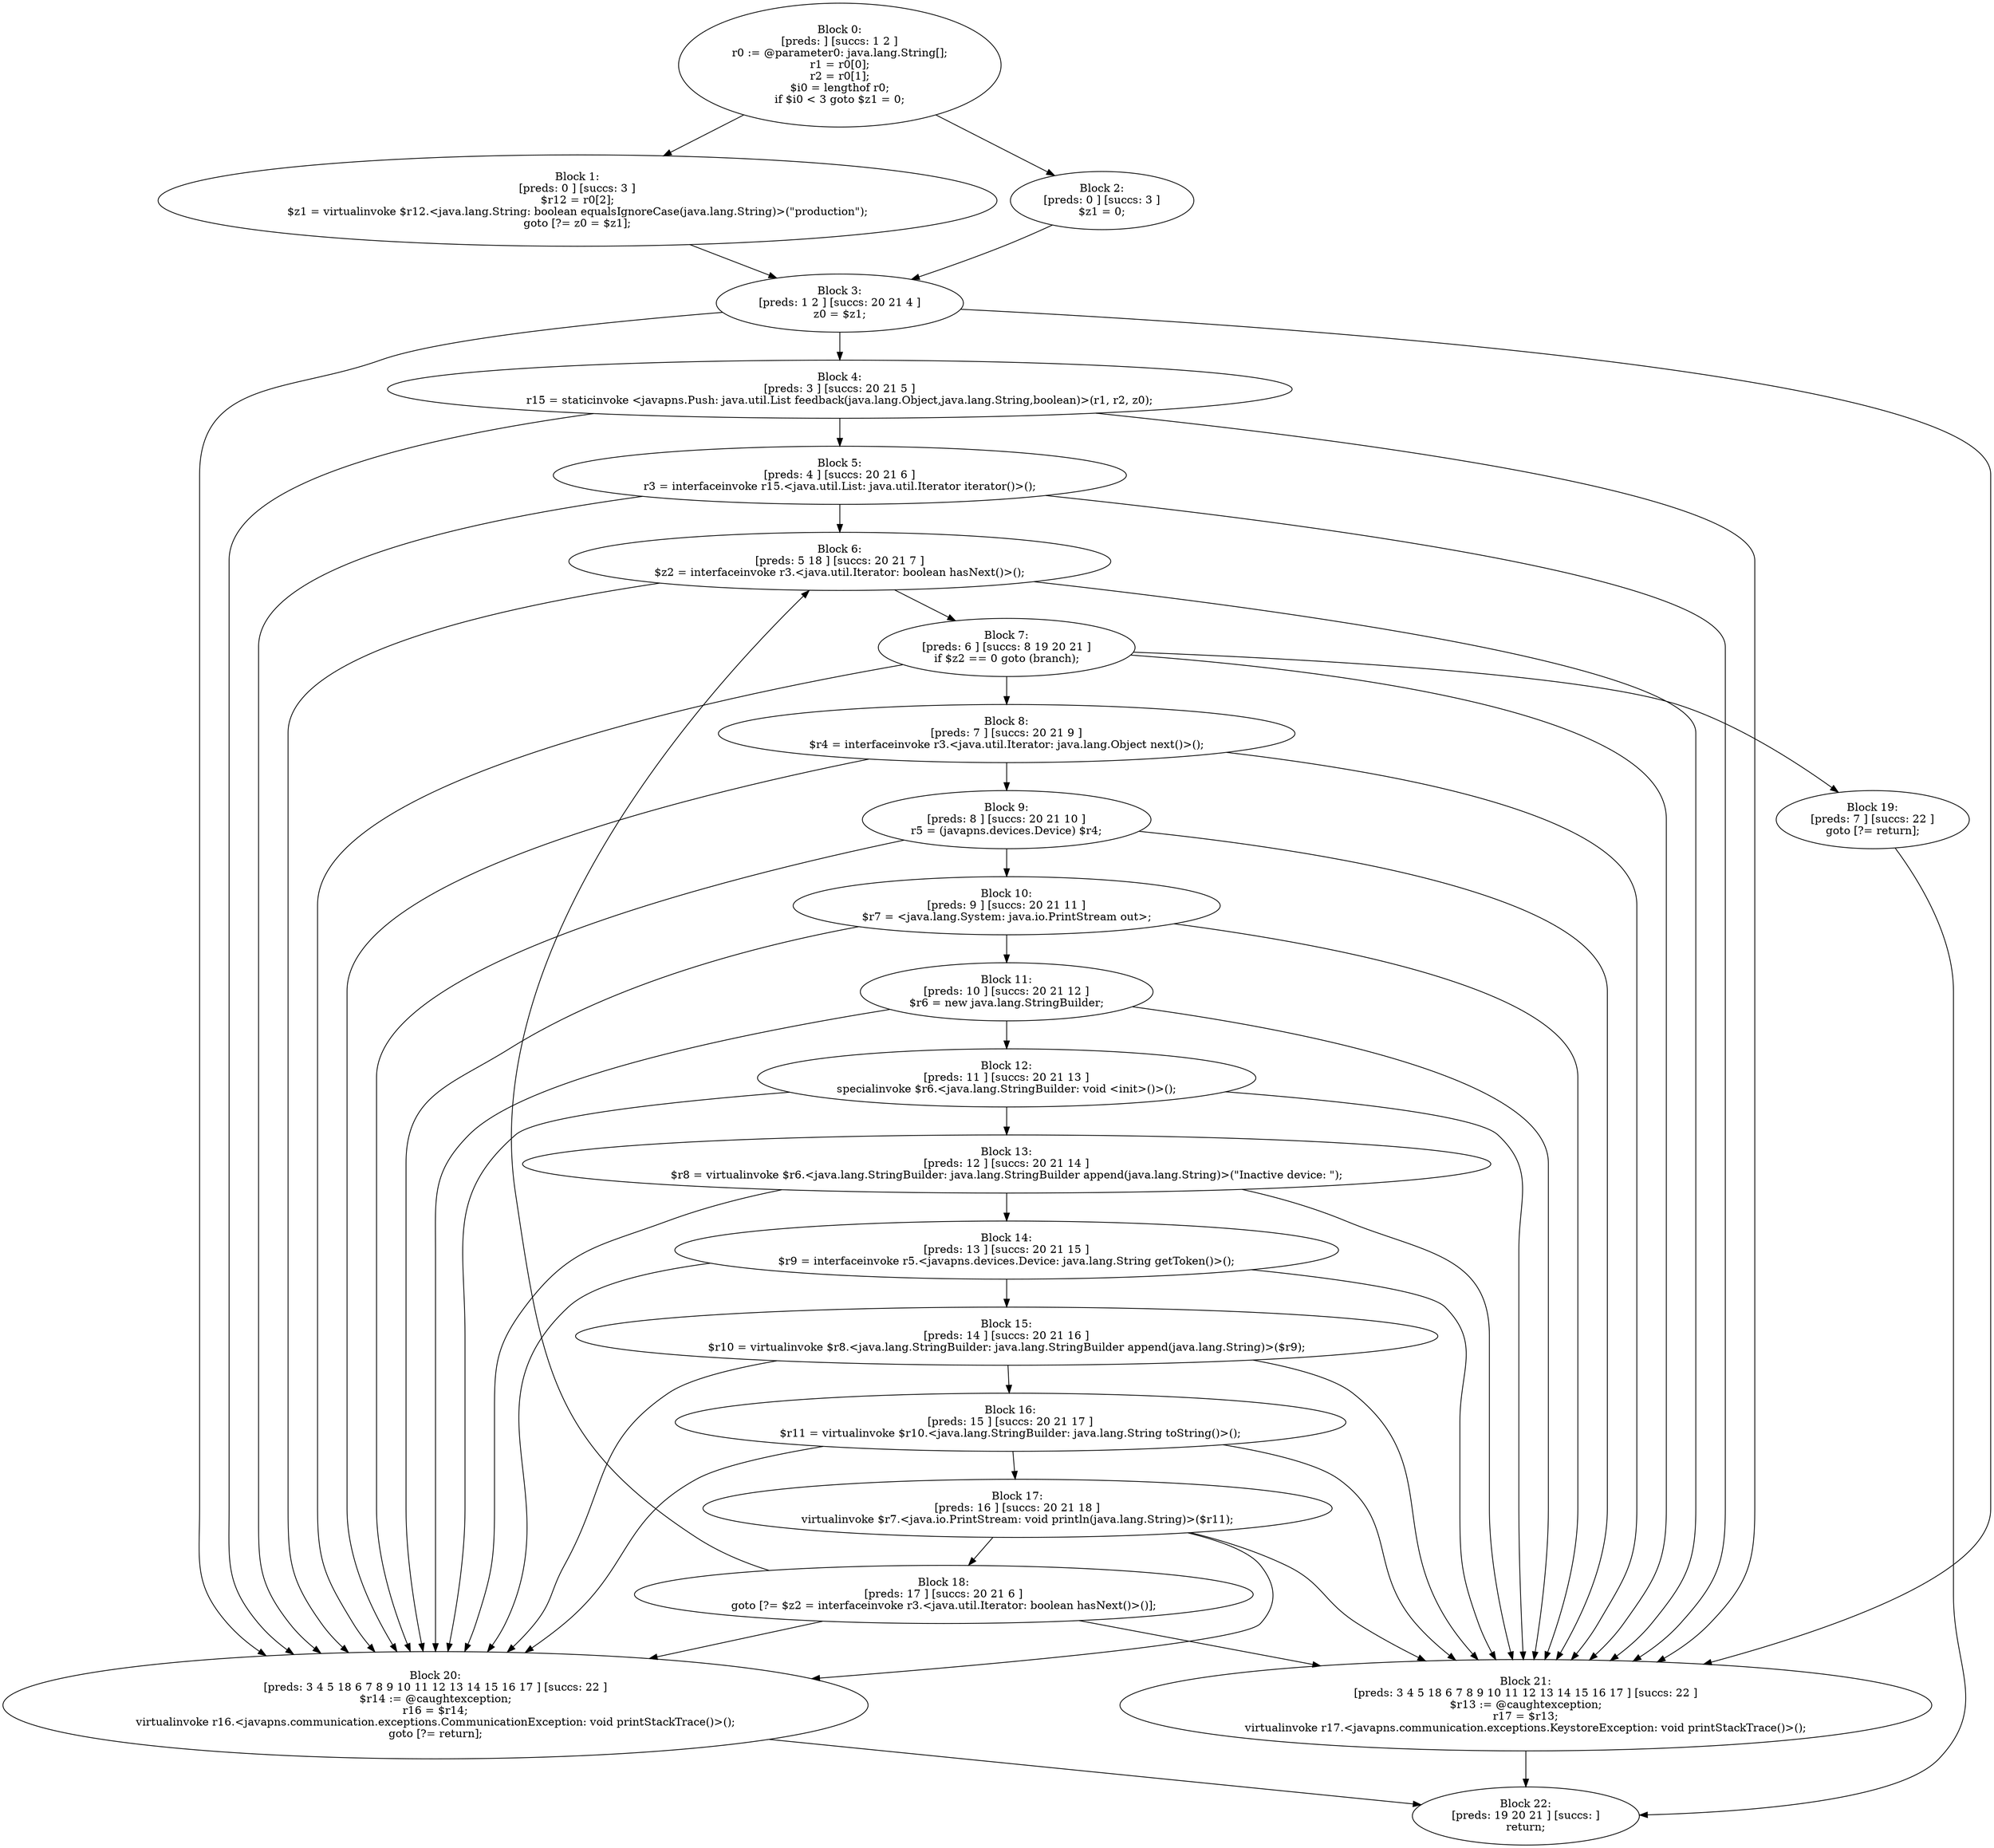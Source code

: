 digraph "unitGraph" {
    "Block 0:
[preds: ] [succs: 1 2 ]
r0 := @parameter0: java.lang.String[];
r1 = r0[0];
r2 = r0[1];
$i0 = lengthof r0;
if $i0 < 3 goto $z1 = 0;
"
    "Block 1:
[preds: 0 ] [succs: 3 ]
$r12 = r0[2];
$z1 = virtualinvoke $r12.<java.lang.String: boolean equalsIgnoreCase(java.lang.String)>(\"production\");
goto [?= z0 = $z1];
"
    "Block 2:
[preds: 0 ] [succs: 3 ]
$z1 = 0;
"
    "Block 3:
[preds: 1 2 ] [succs: 20 21 4 ]
z0 = $z1;
"
    "Block 4:
[preds: 3 ] [succs: 20 21 5 ]
r15 = staticinvoke <javapns.Push: java.util.List feedback(java.lang.Object,java.lang.String,boolean)>(r1, r2, z0);
"
    "Block 5:
[preds: 4 ] [succs: 20 21 6 ]
r3 = interfaceinvoke r15.<java.util.List: java.util.Iterator iterator()>();
"
    "Block 6:
[preds: 5 18 ] [succs: 20 21 7 ]
$z2 = interfaceinvoke r3.<java.util.Iterator: boolean hasNext()>();
"
    "Block 7:
[preds: 6 ] [succs: 8 19 20 21 ]
if $z2 == 0 goto (branch);
"
    "Block 8:
[preds: 7 ] [succs: 20 21 9 ]
$r4 = interfaceinvoke r3.<java.util.Iterator: java.lang.Object next()>();
"
    "Block 9:
[preds: 8 ] [succs: 20 21 10 ]
r5 = (javapns.devices.Device) $r4;
"
    "Block 10:
[preds: 9 ] [succs: 20 21 11 ]
$r7 = <java.lang.System: java.io.PrintStream out>;
"
    "Block 11:
[preds: 10 ] [succs: 20 21 12 ]
$r6 = new java.lang.StringBuilder;
"
    "Block 12:
[preds: 11 ] [succs: 20 21 13 ]
specialinvoke $r6.<java.lang.StringBuilder: void <init>()>();
"
    "Block 13:
[preds: 12 ] [succs: 20 21 14 ]
$r8 = virtualinvoke $r6.<java.lang.StringBuilder: java.lang.StringBuilder append(java.lang.String)>(\"Inactive device: \");
"
    "Block 14:
[preds: 13 ] [succs: 20 21 15 ]
$r9 = interfaceinvoke r5.<javapns.devices.Device: java.lang.String getToken()>();
"
    "Block 15:
[preds: 14 ] [succs: 20 21 16 ]
$r10 = virtualinvoke $r8.<java.lang.StringBuilder: java.lang.StringBuilder append(java.lang.String)>($r9);
"
    "Block 16:
[preds: 15 ] [succs: 20 21 17 ]
$r11 = virtualinvoke $r10.<java.lang.StringBuilder: java.lang.String toString()>();
"
    "Block 17:
[preds: 16 ] [succs: 20 21 18 ]
virtualinvoke $r7.<java.io.PrintStream: void println(java.lang.String)>($r11);
"
    "Block 18:
[preds: 17 ] [succs: 20 21 6 ]
goto [?= $z2 = interfaceinvoke r3.<java.util.Iterator: boolean hasNext()>()];
"
    "Block 19:
[preds: 7 ] [succs: 22 ]
goto [?= return];
"
    "Block 20:
[preds: 3 4 5 18 6 7 8 9 10 11 12 13 14 15 16 17 ] [succs: 22 ]
$r14 := @caughtexception;
r16 = $r14;
virtualinvoke r16.<javapns.communication.exceptions.CommunicationException: void printStackTrace()>();
goto [?= return];
"
    "Block 21:
[preds: 3 4 5 18 6 7 8 9 10 11 12 13 14 15 16 17 ] [succs: 22 ]
$r13 := @caughtexception;
r17 = $r13;
virtualinvoke r17.<javapns.communication.exceptions.KeystoreException: void printStackTrace()>();
"
    "Block 22:
[preds: 19 20 21 ] [succs: ]
return;
"
    "Block 0:
[preds: ] [succs: 1 2 ]
r0 := @parameter0: java.lang.String[];
r1 = r0[0];
r2 = r0[1];
$i0 = lengthof r0;
if $i0 < 3 goto $z1 = 0;
"->"Block 1:
[preds: 0 ] [succs: 3 ]
$r12 = r0[2];
$z1 = virtualinvoke $r12.<java.lang.String: boolean equalsIgnoreCase(java.lang.String)>(\"production\");
goto [?= z0 = $z1];
";
    "Block 0:
[preds: ] [succs: 1 2 ]
r0 := @parameter0: java.lang.String[];
r1 = r0[0];
r2 = r0[1];
$i0 = lengthof r0;
if $i0 < 3 goto $z1 = 0;
"->"Block 2:
[preds: 0 ] [succs: 3 ]
$z1 = 0;
";
    "Block 1:
[preds: 0 ] [succs: 3 ]
$r12 = r0[2];
$z1 = virtualinvoke $r12.<java.lang.String: boolean equalsIgnoreCase(java.lang.String)>(\"production\");
goto [?= z0 = $z1];
"->"Block 3:
[preds: 1 2 ] [succs: 20 21 4 ]
z0 = $z1;
";
    "Block 2:
[preds: 0 ] [succs: 3 ]
$z1 = 0;
"->"Block 3:
[preds: 1 2 ] [succs: 20 21 4 ]
z0 = $z1;
";
    "Block 3:
[preds: 1 2 ] [succs: 20 21 4 ]
z0 = $z1;
"->"Block 20:
[preds: 3 4 5 18 6 7 8 9 10 11 12 13 14 15 16 17 ] [succs: 22 ]
$r14 := @caughtexception;
r16 = $r14;
virtualinvoke r16.<javapns.communication.exceptions.CommunicationException: void printStackTrace()>();
goto [?= return];
";
    "Block 3:
[preds: 1 2 ] [succs: 20 21 4 ]
z0 = $z1;
"->"Block 21:
[preds: 3 4 5 18 6 7 8 9 10 11 12 13 14 15 16 17 ] [succs: 22 ]
$r13 := @caughtexception;
r17 = $r13;
virtualinvoke r17.<javapns.communication.exceptions.KeystoreException: void printStackTrace()>();
";
    "Block 3:
[preds: 1 2 ] [succs: 20 21 4 ]
z0 = $z1;
"->"Block 4:
[preds: 3 ] [succs: 20 21 5 ]
r15 = staticinvoke <javapns.Push: java.util.List feedback(java.lang.Object,java.lang.String,boolean)>(r1, r2, z0);
";
    "Block 4:
[preds: 3 ] [succs: 20 21 5 ]
r15 = staticinvoke <javapns.Push: java.util.List feedback(java.lang.Object,java.lang.String,boolean)>(r1, r2, z0);
"->"Block 20:
[preds: 3 4 5 18 6 7 8 9 10 11 12 13 14 15 16 17 ] [succs: 22 ]
$r14 := @caughtexception;
r16 = $r14;
virtualinvoke r16.<javapns.communication.exceptions.CommunicationException: void printStackTrace()>();
goto [?= return];
";
    "Block 4:
[preds: 3 ] [succs: 20 21 5 ]
r15 = staticinvoke <javapns.Push: java.util.List feedback(java.lang.Object,java.lang.String,boolean)>(r1, r2, z0);
"->"Block 21:
[preds: 3 4 5 18 6 7 8 9 10 11 12 13 14 15 16 17 ] [succs: 22 ]
$r13 := @caughtexception;
r17 = $r13;
virtualinvoke r17.<javapns.communication.exceptions.KeystoreException: void printStackTrace()>();
";
    "Block 4:
[preds: 3 ] [succs: 20 21 5 ]
r15 = staticinvoke <javapns.Push: java.util.List feedback(java.lang.Object,java.lang.String,boolean)>(r1, r2, z0);
"->"Block 5:
[preds: 4 ] [succs: 20 21 6 ]
r3 = interfaceinvoke r15.<java.util.List: java.util.Iterator iterator()>();
";
    "Block 5:
[preds: 4 ] [succs: 20 21 6 ]
r3 = interfaceinvoke r15.<java.util.List: java.util.Iterator iterator()>();
"->"Block 20:
[preds: 3 4 5 18 6 7 8 9 10 11 12 13 14 15 16 17 ] [succs: 22 ]
$r14 := @caughtexception;
r16 = $r14;
virtualinvoke r16.<javapns.communication.exceptions.CommunicationException: void printStackTrace()>();
goto [?= return];
";
    "Block 5:
[preds: 4 ] [succs: 20 21 6 ]
r3 = interfaceinvoke r15.<java.util.List: java.util.Iterator iterator()>();
"->"Block 21:
[preds: 3 4 5 18 6 7 8 9 10 11 12 13 14 15 16 17 ] [succs: 22 ]
$r13 := @caughtexception;
r17 = $r13;
virtualinvoke r17.<javapns.communication.exceptions.KeystoreException: void printStackTrace()>();
";
    "Block 5:
[preds: 4 ] [succs: 20 21 6 ]
r3 = interfaceinvoke r15.<java.util.List: java.util.Iterator iterator()>();
"->"Block 6:
[preds: 5 18 ] [succs: 20 21 7 ]
$z2 = interfaceinvoke r3.<java.util.Iterator: boolean hasNext()>();
";
    "Block 6:
[preds: 5 18 ] [succs: 20 21 7 ]
$z2 = interfaceinvoke r3.<java.util.Iterator: boolean hasNext()>();
"->"Block 20:
[preds: 3 4 5 18 6 7 8 9 10 11 12 13 14 15 16 17 ] [succs: 22 ]
$r14 := @caughtexception;
r16 = $r14;
virtualinvoke r16.<javapns.communication.exceptions.CommunicationException: void printStackTrace()>();
goto [?= return];
";
    "Block 6:
[preds: 5 18 ] [succs: 20 21 7 ]
$z2 = interfaceinvoke r3.<java.util.Iterator: boolean hasNext()>();
"->"Block 21:
[preds: 3 4 5 18 6 7 8 9 10 11 12 13 14 15 16 17 ] [succs: 22 ]
$r13 := @caughtexception;
r17 = $r13;
virtualinvoke r17.<javapns.communication.exceptions.KeystoreException: void printStackTrace()>();
";
    "Block 6:
[preds: 5 18 ] [succs: 20 21 7 ]
$z2 = interfaceinvoke r3.<java.util.Iterator: boolean hasNext()>();
"->"Block 7:
[preds: 6 ] [succs: 8 19 20 21 ]
if $z2 == 0 goto (branch);
";
    "Block 7:
[preds: 6 ] [succs: 8 19 20 21 ]
if $z2 == 0 goto (branch);
"->"Block 8:
[preds: 7 ] [succs: 20 21 9 ]
$r4 = interfaceinvoke r3.<java.util.Iterator: java.lang.Object next()>();
";
    "Block 7:
[preds: 6 ] [succs: 8 19 20 21 ]
if $z2 == 0 goto (branch);
"->"Block 19:
[preds: 7 ] [succs: 22 ]
goto [?= return];
";
    "Block 7:
[preds: 6 ] [succs: 8 19 20 21 ]
if $z2 == 0 goto (branch);
"->"Block 20:
[preds: 3 4 5 18 6 7 8 9 10 11 12 13 14 15 16 17 ] [succs: 22 ]
$r14 := @caughtexception;
r16 = $r14;
virtualinvoke r16.<javapns.communication.exceptions.CommunicationException: void printStackTrace()>();
goto [?= return];
";
    "Block 7:
[preds: 6 ] [succs: 8 19 20 21 ]
if $z2 == 0 goto (branch);
"->"Block 21:
[preds: 3 4 5 18 6 7 8 9 10 11 12 13 14 15 16 17 ] [succs: 22 ]
$r13 := @caughtexception;
r17 = $r13;
virtualinvoke r17.<javapns.communication.exceptions.KeystoreException: void printStackTrace()>();
";
    "Block 8:
[preds: 7 ] [succs: 20 21 9 ]
$r4 = interfaceinvoke r3.<java.util.Iterator: java.lang.Object next()>();
"->"Block 20:
[preds: 3 4 5 18 6 7 8 9 10 11 12 13 14 15 16 17 ] [succs: 22 ]
$r14 := @caughtexception;
r16 = $r14;
virtualinvoke r16.<javapns.communication.exceptions.CommunicationException: void printStackTrace()>();
goto [?= return];
";
    "Block 8:
[preds: 7 ] [succs: 20 21 9 ]
$r4 = interfaceinvoke r3.<java.util.Iterator: java.lang.Object next()>();
"->"Block 21:
[preds: 3 4 5 18 6 7 8 9 10 11 12 13 14 15 16 17 ] [succs: 22 ]
$r13 := @caughtexception;
r17 = $r13;
virtualinvoke r17.<javapns.communication.exceptions.KeystoreException: void printStackTrace()>();
";
    "Block 8:
[preds: 7 ] [succs: 20 21 9 ]
$r4 = interfaceinvoke r3.<java.util.Iterator: java.lang.Object next()>();
"->"Block 9:
[preds: 8 ] [succs: 20 21 10 ]
r5 = (javapns.devices.Device) $r4;
";
    "Block 9:
[preds: 8 ] [succs: 20 21 10 ]
r5 = (javapns.devices.Device) $r4;
"->"Block 20:
[preds: 3 4 5 18 6 7 8 9 10 11 12 13 14 15 16 17 ] [succs: 22 ]
$r14 := @caughtexception;
r16 = $r14;
virtualinvoke r16.<javapns.communication.exceptions.CommunicationException: void printStackTrace()>();
goto [?= return];
";
    "Block 9:
[preds: 8 ] [succs: 20 21 10 ]
r5 = (javapns.devices.Device) $r4;
"->"Block 21:
[preds: 3 4 5 18 6 7 8 9 10 11 12 13 14 15 16 17 ] [succs: 22 ]
$r13 := @caughtexception;
r17 = $r13;
virtualinvoke r17.<javapns.communication.exceptions.KeystoreException: void printStackTrace()>();
";
    "Block 9:
[preds: 8 ] [succs: 20 21 10 ]
r5 = (javapns.devices.Device) $r4;
"->"Block 10:
[preds: 9 ] [succs: 20 21 11 ]
$r7 = <java.lang.System: java.io.PrintStream out>;
";
    "Block 10:
[preds: 9 ] [succs: 20 21 11 ]
$r7 = <java.lang.System: java.io.PrintStream out>;
"->"Block 20:
[preds: 3 4 5 18 6 7 8 9 10 11 12 13 14 15 16 17 ] [succs: 22 ]
$r14 := @caughtexception;
r16 = $r14;
virtualinvoke r16.<javapns.communication.exceptions.CommunicationException: void printStackTrace()>();
goto [?= return];
";
    "Block 10:
[preds: 9 ] [succs: 20 21 11 ]
$r7 = <java.lang.System: java.io.PrintStream out>;
"->"Block 21:
[preds: 3 4 5 18 6 7 8 9 10 11 12 13 14 15 16 17 ] [succs: 22 ]
$r13 := @caughtexception;
r17 = $r13;
virtualinvoke r17.<javapns.communication.exceptions.KeystoreException: void printStackTrace()>();
";
    "Block 10:
[preds: 9 ] [succs: 20 21 11 ]
$r7 = <java.lang.System: java.io.PrintStream out>;
"->"Block 11:
[preds: 10 ] [succs: 20 21 12 ]
$r6 = new java.lang.StringBuilder;
";
    "Block 11:
[preds: 10 ] [succs: 20 21 12 ]
$r6 = new java.lang.StringBuilder;
"->"Block 20:
[preds: 3 4 5 18 6 7 8 9 10 11 12 13 14 15 16 17 ] [succs: 22 ]
$r14 := @caughtexception;
r16 = $r14;
virtualinvoke r16.<javapns.communication.exceptions.CommunicationException: void printStackTrace()>();
goto [?= return];
";
    "Block 11:
[preds: 10 ] [succs: 20 21 12 ]
$r6 = new java.lang.StringBuilder;
"->"Block 21:
[preds: 3 4 5 18 6 7 8 9 10 11 12 13 14 15 16 17 ] [succs: 22 ]
$r13 := @caughtexception;
r17 = $r13;
virtualinvoke r17.<javapns.communication.exceptions.KeystoreException: void printStackTrace()>();
";
    "Block 11:
[preds: 10 ] [succs: 20 21 12 ]
$r6 = new java.lang.StringBuilder;
"->"Block 12:
[preds: 11 ] [succs: 20 21 13 ]
specialinvoke $r6.<java.lang.StringBuilder: void <init>()>();
";
    "Block 12:
[preds: 11 ] [succs: 20 21 13 ]
specialinvoke $r6.<java.lang.StringBuilder: void <init>()>();
"->"Block 20:
[preds: 3 4 5 18 6 7 8 9 10 11 12 13 14 15 16 17 ] [succs: 22 ]
$r14 := @caughtexception;
r16 = $r14;
virtualinvoke r16.<javapns.communication.exceptions.CommunicationException: void printStackTrace()>();
goto [?= return];
";
    "Block 12:
[preds: 11 ] [succs: 20 21 13 ]
specialinvoke $r6.<java.lang.StringBuilder: void <init>()>();
"->"Block 21:
[preds: 3 4 5 18 6 7 8 9 10 11 12 13 14 15 16 17 ] [succs: 22 ]
$r13 := @caughtexception;
r17 = $r13;
virtualinvoke r17.<javapns.communication.exceptions.KeystoreException: void printStackTrace()>();
";
    "Block 12:
[preds: 11 ] [succs: 20 21 13 ]
specialinvoke $r6.<java.lang.StringBuilder: void <init>()>();
"->"Block 13:
[preds: 12 ] [succs: 20 21 14 ]
$r8 = virtualinvoke $r6.<java.lang.StringBuilder: java.lang.StringBuilder append(java.lang.String)>(\"Inactive device: \");
";
    "Block 13:
[preds: 12 ] [succs: 20 21 14 ]
$r8 = virtualinvoke $r6.<java.lang.StringBuilder: java.lang.StringBuilder append(java.lang.String)>(\"Inactive device: \");
"->"Block 20:
[preds: 3 4 5 18 6 7 8 9 10 11 12 13 14 15 16 17 ] [succs: 22 ]
$r14 := @caughtexception;
r16 = $r14;
virtualinvoke r16.<javapns.communication.exceptions.CommunicationException: void printStackTrace()>();
goto [?= return];
";
    "Block 13:
[preds: 12 ] [succs: 20 21 14 ]
$r8 = virtualinvoke $r6.<java.lang.StringBuilder: java.lang.StringBuilder append(java.lang.String)>(\"Inactive device: \");
"->"Block 21:
[preds: 3 4 5 18 6 7 8 9 10 11 12 13 14 15 16 17 ] [succs: 22 ]
$r13 := @caughtexception;
r17 = $r13;
virtualinvoke r17.<javapns.communication.exceptions.KeystoreException: void printStackTrace()>();
";
    "Block 13:
[preds: 12 ] [succs: 20 21 14 ]
$r8 = virtualinvoke $r6.<java.lang.StringBuilder: java.lang.StringBuilder append(java.lang.String)>(\"Inactive device: \");
"->"Block 14:
[preds: 13 ] [succs: 20 21 15 ]
$r9 = interfaceinvoke r5.<javapns.devices.Device: java.lang.String getToken()>();
";
    "Block 14:
[preds: 13 ] [succs: 20 21 15 ]
$r9 = interfaceinvoke r5.<javapns.devices.Device: java.lang.String getToken()>();
"->"Block 20:
[preds: 3 4 5 18 6 7 8 9 10 11 12 13 14 15 16 17 ] [succs: 22 ]
$r14 := @caughtexception;
r16 = $r14;
virtualinvoke r16.<javapns.communication.exceptions.CommunicationException: void printStackTrace()>();
goto [?= return];
";
    "Block 14:
[preds: 13 ] [succs: 20 21 15 ]
$r9 = interfaceinvoke r5.<javapns.devices.Device: java.lang.String getToken()>();
"->"Block 21:
[preds: 3 4 5 18 6 7 8 9 10 11 12 13 14 15 16 17 ] [succs: 22 ]
$r13 := @caughtexception;
r17 = $r13;
virtualinvoke r17.<javapns.communication.exceptions.KeystoreException: void printStackTrace()>();
";
    "Block 14:
[preds: 13 ] [succs: 20 21 15 ]
$r9 = interfaceinvoke r5.<javapns.devices.Device: java.lang.String getToken()>();
"->"Block 15:
[preds: 14 ] [succs: 20 21 16 ]
$r10 = virtualinvoke $r8.<java.lang.StringBuilder: java.lang.StringBuilder append(java.lang.String)>($r9);
";
    "Block 15:
[preds: 14 ] [succs: 20 21 16 ]
$r10 = virtualinvoke $r8.<java.lang.StringBuilder: java.lang.StringBuilder append(java.lang.String)>($r9);
"->"Block 20:
[preds: 3 4 5 18 6 7 8 9 10 11 12 13 14 15 16 17 ] [succs: 22 ]
$r14 := @caughtexception;
r16 = $r14;
virtualinvoke r16.<javapns.communication.exceptions.CommunicationException: void printStackTrace()>();
goto [?= return];
";
    "Block 15:
[preds: 14 ] [succs: 20 21 16 ]
$r10 = virtualinvoke $r8.<java.lang.StringBuilder: java.lang.StringBuilder append(java.lang.String)>($r9);
"->"Block 21:
[preds: 3 4 5 18 6 7 8 9 10 11 12 13 14 15 16 17 ] [succs: 22 ]
$r13 := @caughtexception;
r17 = $r13;
virtualinvoke r17.<javapns.communication.exceptions.KeystoreException: void printStackTrace()>();
";
    "Block 15:
[preds: 14 ] [succs: 20 21 16 ]
$r10 = virtualinvoke $r8.<java.lang.StringBuilder: java.lang.StringBuilder append(java.lang.String)>($r9);
"->"Block 16:
[preds: 15 ] [succs: 20 21 17 ]
$r11 = virtualinvoke $r10.<java.lang.StringBuilder: java.lang.String toString()>();
";
    "Block 16:
[preds: 15 ] [succs: 20 21 17 ]
$r11 = virtualinvoke $r10.<java.lang.StringBuilder: java.lang.String toString()>();
"->"Block 20:
[preds: 3 4 5 18 6 7 8 9 10 11 12 13 14 15 16 17 ] [succs: 22 ]
$r14 := @caughtexception;
r16 = $r14;
virtualinvoke r16.<javapns.communication.exceptions.CommunicationException: void printStackTrace()>();
goto [?= return];
";
    "Block 16:
[preds: 15 ] [succs: 20 21 17 ]
$r11 = virtualinvoke $r10.<java.lang.StringBuilder: java.lang.String toString()>();
"->"Block 21:
[preds: 3 4 5 18 6 7 8 9 10 11 12 13 14 15 16 17 ] [succs: 22 ]
$r13 := @caughtexception;
r17 = $r13;
virtualinvoke r17.<javapns.communication.exceptions.KeystoreException: void printStackTrace()>();
";
    "Block 16:
[preds: 15 ] [succs: 20 21 17 ]
$r11 = virtualinvoke $r10.<java.lang.StringBuilder: java.lang.String toString()>();
"->"Block 17:
[preds: 16 ] [succs: 20 21 18 ]
virtualinvoke $r7.<java.io.PrintStream: void println(java.lang.String)>($r11);
";
    "Block 17:
[preds: 16 ] [succs: 20 21 18 ]
virtualinvoke $r7.<java.io.PrintStream: void println(java.lang.String)>($r11);
"->"Block 20:
[preds: 3 4 5 18 6 7 8 9 10 11 12 13 14 15 16 17 ] [succs: 22 ]
$r14 := @caughtexception;
r16 = $r14;
virtualinvoke r16.<javapns.communication.exceptions.CommunicationException: void printStackTrace()>();
goto [?= return];
";
    "Block 17:
[preds: 16 ] [succs: 20 21 18 ]
virtualinvoke $r7.<java.io.PrintStream: void println(java.lang.String)>($r11);
"->"Block 21:
[preds: 3 4 5 18 6 7 8 9 10 11 12 13 14 15 16 17 ] [succs: 22 ]
$r13 := @caughtexception;
r17 = $r13;
virtualinvoke r17.<javapns.communication.exceptions.KeystoreException: void printStackTrace()>();
";
    "Block 17:
[preds: 16 ] [succs: 20 21 18 ]
virtualinvoke $r7.<java.io.PrintStream: void println(java.lang.String)>($r11);
"->"Block 18:
[preds: 17 ] [succs: 20 21 6 ]
goto [?= $z2 = interfaceinvoke r3.<java.util.Iterator: boolean hasNext()>()];
";
    "Block 18:
[preds: 17 ] [succs: 20 21 6 ]
goto [?= $z2 = interfaceinvoke r3.<java.util.Iterator: boolean hasNext()>()];
"->"Block 20:
[preds: 3 4 5 18 6 7 8 9 10 11 12 13 14 15 16 17 ] [succs: 22 ]
$r14 := @caughtexception;
r16 = $r14;
virtualinvoke r16.<javapns.communication.exceptions.CommunicationException: void printStackTrace()>();
goto [?= return];
";
    "Block 18:
[preds: 17 ] [succs: 20 21 6 ]
goto [?= $z2 = interfaceinvoke r3.<java.util.Iterator: boolean hasNext()>()];
"->"Block 21:
[preds: 3 4 5 18 6 7 8 9 10 11 12 13 14 15 16 17 ] [succs: 22 ]
$r13 := @caughtexception;
r17 = $r13;
virtualinvoke r17.<javapns.communication.exceptions.KeystoreException: void printStackTrace()>();
";
    "Block 18:
[preds: 17 ] [succs: 20 21 6 ]
goto [?= $z2 = interfaceinvoke r3.<java.util.Iterator: boolean hasNext()>()];
"->"Block 6:
[preds: 5 18 ] [succs: 20 21 7 ]
$z2 = interfaceinvoke r3.<java.util.Iterator: boolean hasNext()>();
";
    "Block 19:
[preds: 7 ] [succs: 22 ]
goto [?= return];
"->"Block 22:
[preds: 19 20 21 ] [succs: ]
return;
";
    "Block 20:
[preds: 3 4 5 18 6 7 8 9 10 11 12 13 14 15 16 17 ] [succs: 22 ]
$r14 := @caughtexception;
r16 = $r14;
virtualinvoke r16.<javapns.communication.exceptions.CommunicationException: void printStackTrace()>();
goto [?= return];
"->"Block 22:
[preds: 19 20 21 ] [succs: ]
return;
";
    "Block 21:
[preds: 3 4 5 18 6 7 8 9 10 11 12 13 14 15 16 17 ] [succs: 22 ]
$r13 := @caughtexception;
r17 = $r13;
virtualinvoke r17.<javapns.communication.exceptions.KeystoreException: void printStackTrace()>();
"->"Block 22:
[preds: 19 20 21 ] [succs: ]
return;
";
}
